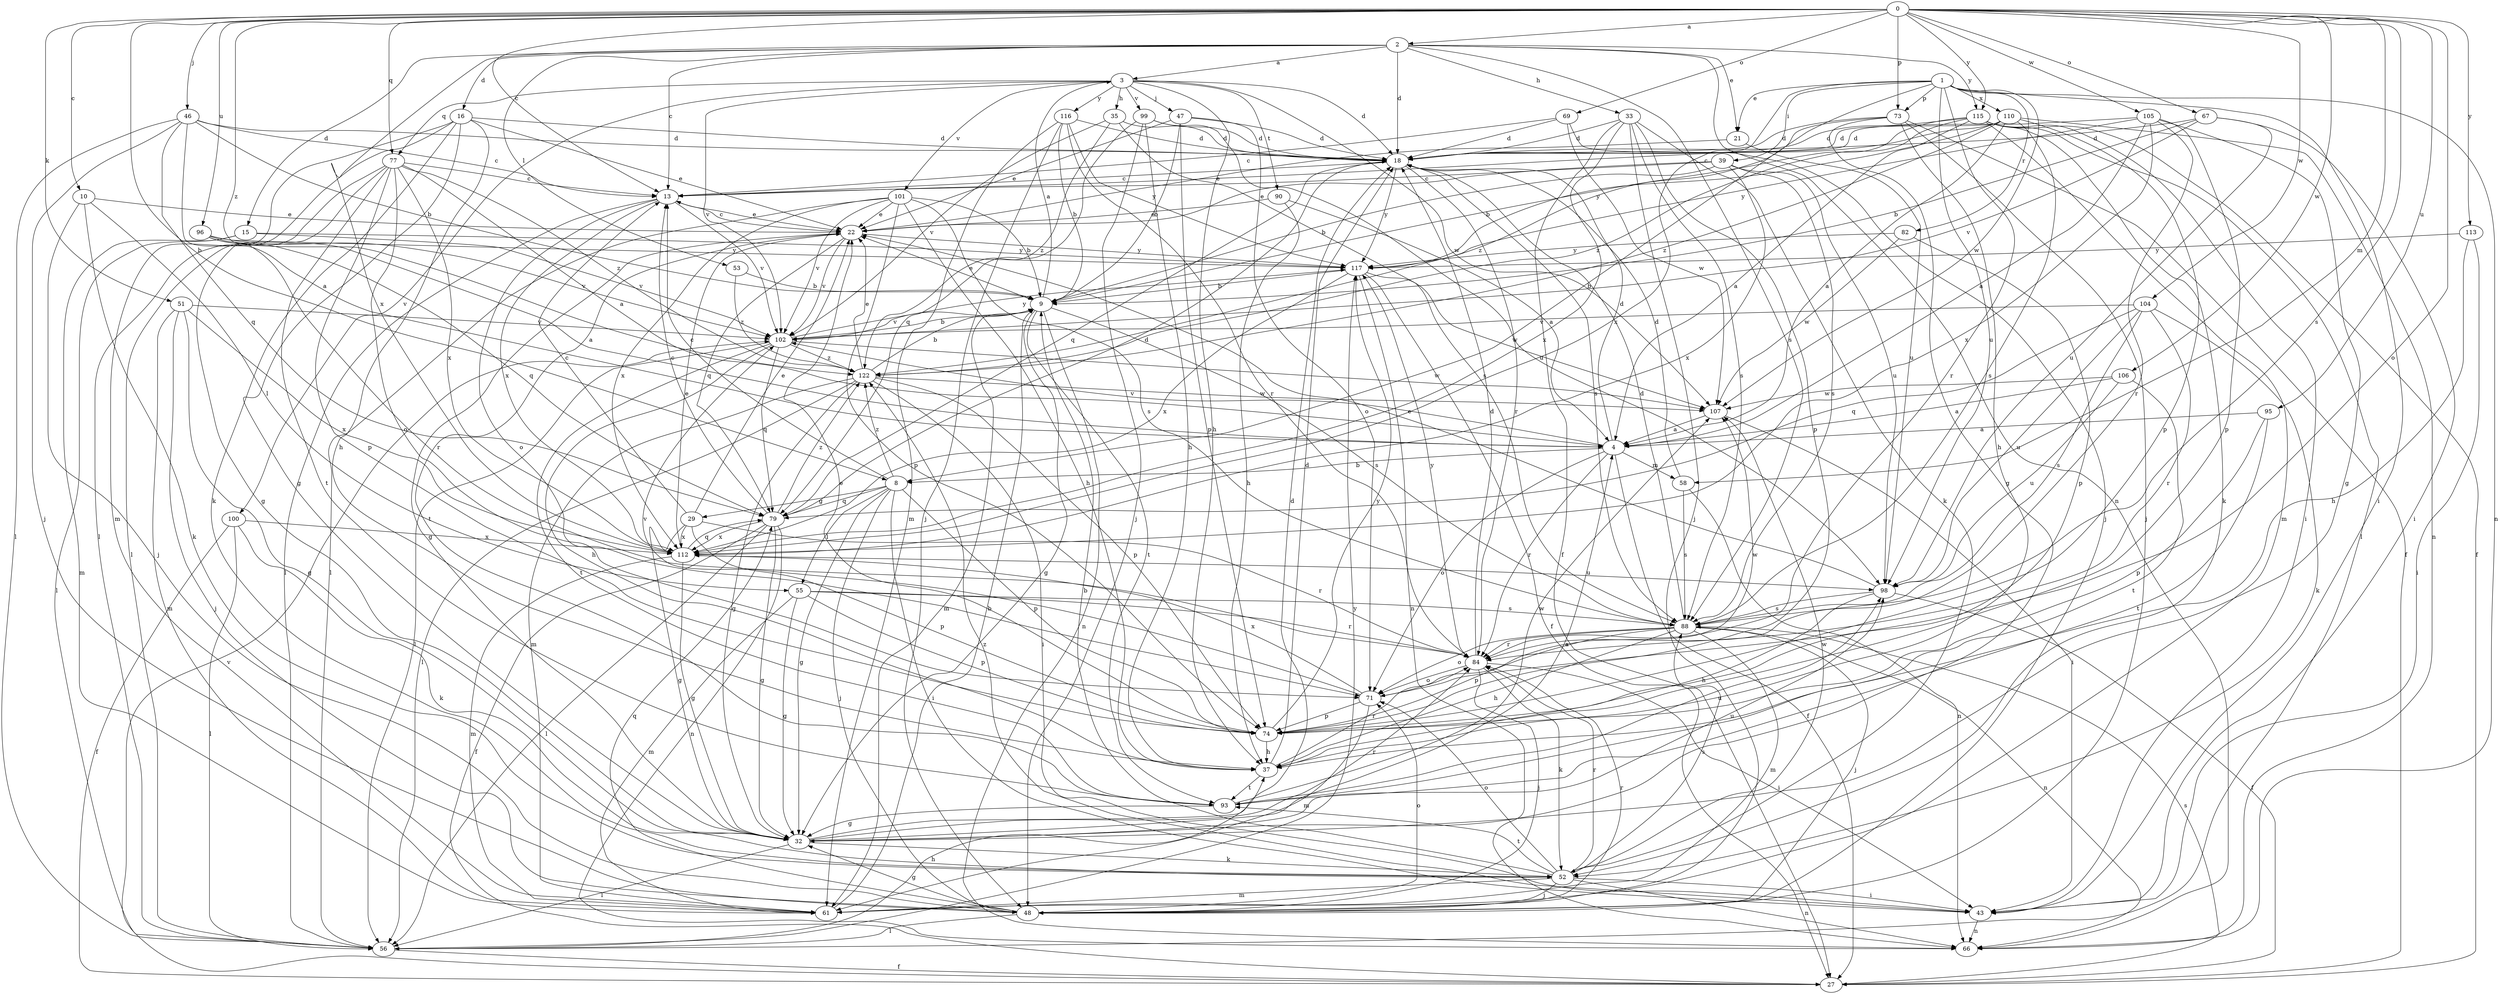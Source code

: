 strict digraph  {
0;
1;
2;
3;
4;
8;
9;
10;
13;
15;
16;
18;
21;
22;
27;
29;
32;
33;
35;
37;
39;
43;
46;
47;
48;
51;
52;
53;
55;
56;
58;
61;
66;
67;
69;
71;
73;
74;
77;
79;
82;
84;
88;
90;
93;
95;
96;
98;
99;
100;
101;
102;
104;
105;
106;
107;
110;
112;
113;
115;
116;
117;
122;
0 -> 2  [label=a];
0 -> 8  [label=b];
0 -> 10  [label=c];
0 -> 13  [label=c];
0 -> 46  [label=j];
0 -> 51  [label=k];
0 -> 58  [label=m];
0 -> 67  [label=o];
0 -> 69  [label=o];
0 -> 71  [label=o];
0 -> 73  [label=p];
0 -> 77  [label=q];
0 -> 88  [label=s];
0 -> 95  [label=u];
0 -> 96  [label=u];
0 -> 104  [label=w];
0 -> 105  [label=w];
0 -> 106  [label=w];
0 -> 113  [label=y];
0 -> 115  [label=y];
0 -> 122  [label=z];
1 -> 8  [label=b];
1 -> 21  [label=e];
1 -> 39  [label=i];
1 -> 43  [label=i];
1 -> 66  [label=n];
1 -> 73  [label=p];
1 -> 82  [label=r];
1 -> 84  [label=r];
1 -> 98  [label=u];
1 -> 107  [label=w];
1 -> 110  [label=x];
1 -> 112  [label=x];
2 -> 3  [label=a];
2 -> 13  [label=c];
2 -> 15  [label=d];
2 -> 16  [label=d];
2 -> 18  [label=d];
2 -> 21  [label=e];
2 -> 33  [label=h];
2 -> 53  [label=l];
2 -> 66  [label=n];
2 -> 88  [label=s];
2 -> 112  [label=x];
2 -> 115  [label=y];
3 -> 18  [label=d];
3 -> 35  [label=h];
3 -> 37  [label=h];
3 -> 47  [label=j];
3 -> 77  [label=q];
3 -> 90  [label=t];
3 -> 99  [label=v];
3 -> 100  [label=v];
3 -> 101  [label=v];
3 -> 102  [label=v];
3 -> 107  [label=w];
3 -> 116  [label=y];
4 -> 8  [label=b];
4 -> 18  [label=d];
4 -> 27  [label=f];
4 -> 58  [label=m];
4 -> 71  [label=o];
4 -> 84  [label=r];
4 -> 102  [label=v];
8 -> 13  [label=c];
8 -> 29  [label=g];
8 -> 32  [label=g];
8 -> 43  [label=i];
8 -> 48  [label=j];
8 -> 55  [label=l];
8 -> 74  [label=p];
8 -> 79  [label=q];
8 -> 122  [label=z];
9 -> 3  [label=a];
9 -> 22  [label=e];
9 -> 32  [label=g];
9 -> 61  [label=m];
9 -> 66  [label=n];
9 -> 88  [label=s];
9 -> 93  [label=t];
9 -> 102  [label=v];
10 -> 22  [label=e];
10 -> 48  [label=j];
10 -> 52  [label=k];
10 -> 55  [label=l];
13 -> 22  [label=e];
13 -> 56  [label=l];
13 -> 71  [label=o];
13 -> 102  [label=v];
13 -> 112  [label=x];
15 -> 56  [label=l];
15 -> 61  [label=m];
15 -> 102  [label=v];
15 -> 117  [label=y];
16 -> 18  [label=d];
16 -> 22  [label=e];
16 -> 32  [label=g];
16 -> 37  [label=h];
16 -> 52  [label=k];
16 -> 56  [label=l];
16 -> 61  [label=m];
18 -> 13  [label=c];
18 -> 79  [label=q];
18 -> 84  [label=r];
18 -> 88  [label=s];
18 -> 117  [label=y];
21 -> 22  [label=e];
21 -> 98  [label=u];
22 -> 13  [label=c];
22 -> 32  [label=g];
22 -> 79  [label=q];
22 -> 93  [label=t];
22 -> 102  [label=v];
22 -> 117  [label=y];
27 -> 88  [label=s];
27 -> 102  [label=v];
29 -> 13  [label=c];
29 -> 22  [label=e];
29 -> 32  [label=g];
29 -> 74  [label=p];
29 -> 84  [label=r];
29 -> 112  [label=x];
32 -> 4  [label=a];
32 -> 18  [label=d];
32 -> 52  [label=k];
32 -> 56  [label=l];
32 -> 84  [label=r];
32 -> 98  [label=u];
33 -> 18  [label=d];
33 -> 27  [label=f];
33 -> 48  [label=j];
33 -> 52  [label=k];
33 -> 74  [label=p];
33 -> 88  [label=s];
33 -> 112  [label=x];
35 -> 18  [label=d];
35 -> 88  [label=s];
35 -> 102  [label=v];
35 -> 122  [label=z];
37 -> 18  [label=d];
37 -> 84  [label=r];
37 -> 93  [label=t];
39 -> 9  [label=b];
39 -> 13  [label=c];
39 -> 22  [label=e];
39 -> 88  [label=s];
39 -> 98  [label=u];
39 -> 112  [label=x];
43 -> 66  [label=n];
43 -> 122  [label=z];
46 -> 4  [label=a];
46 -> 9  [label=b];
46 -> 13  [label=c];
46 -> 18  [label=d];
46 -> 48  [label=j];
46 -> 56  [label=l];
46 -> 79  [label=q];
47 -> 9  [label=b];
47 -> 18  [label=d];
47 -> 22  [label=e];
47 -> 71  [label=o];
47 -> 74  [label=p];
48 -> 32  [label=g];
48 -> 56  [label=l];
48 -> 71  [label=o];
48 -> 79  [label=q];
48 -> 84  [label=r];
51 -> 32  [label=g];
51 -> 48  [label=j];
51 -> 61  [label=m];
51 -> 102  [label=v];
51 -> 112  [label=x];
52 -> 9  [label=b];
52 -> 43  [label=i];
52 -> 48  [label=j];
52 -> 61  [label=m];
52 -> 66  [label=n];
52 -> 71  [label=o];
52 -> 84  [label=r];
52 -> 88  [label=s];
52 -> 93  [label=t];
52 -> 107  [label=w];
53 -> 9  [label=b];
53 -> 122  [label=z];
55 -> 32  [label=g];
55 -> 61  [label=m];
55 -> 74  [label=p];
55 -> 84  [label=r];
55 -> 88  [label=s];
56 -> 27  [label=f];
56 -> 37  [label=h];
56 -> 117  [label=y];
58 -> 18  [label=d];
58 -> 66  [label=n];
58 -> 88  [label=s];
61 -> 9  [label=b];
67 -> 9  [label=b];
67 -> 18  [label=d];
67 -> 43  [label=i];
67 -> 98  [label=u];
67 -> 102  [label=v];
69 -> 13  [label=c];
69 -> 18  [label=d];
69 -> 48  [label=j];
69 -> 107  [label=w];
71 -> 61  [label=m];
71 -> 74  [label=p];
71 -> 102  [label=v];
71 -> 107  [label=w];
71 -> 112  [label=x];
73 -> 18  [label=d];
73 -> 27  [label=f];
73 -> 32  [label=g];
73 -> 37  [label=h];
73 -> 48  [label=j];
73 -> 122  [label=z];
74 -> 22  [label=e];
74 -> 37  [label=h];
74 -> 117  [label=y];
77 -> 4  [label=a];
77 -> 13  [label=c];
77 -> 32  [label=g];
77 -> 56  [label=l];
77 -> 71  [label=o];
77 -> 74  [label=p];
77 -> 93  [label=t];
77 -> 112  [label=x];
77 -> 122  [label=z];
79 -> 13  [label=c];
79 -> 18  [label=d];
79 -> 27  [label=f];
79 -> 32  [label=g];
79 -> 56  [label=l];
79 -> 66  [label=n];
79 -> 112  [label=x];
79 -> 122  [label=z];
82 -> 74  [label=p];
82 -> 107  [label=w];
82 -> 117  [label=y];
84 -> 18  [label=d];
84 -> 43  [label=i];
84 -> 48  [label=j];
84 -> 52  [label=k];
84 -> 71  [label=o];
84 -> 117  [label=y];
88 -> 18  [label=d];
88 -> 37  [label=h];
88 -> 48  [label=j];
88 -> 61  [label=m];
88 -> 66  [label=n];
88 -> 71  [label=o];
88 -> 74  [label=p];
88 -> 84  [label=r];
90 -> 4  [label=a];
90 -> 22  [label=e];
90 -> 37  [label=h];
93 -> 32  [label=g];
93 -> 98  [label=u];
93 -> 107  [label=w];
95 -> 4  [label=a];
95 -> 74  [label=p];
95 -> 93  [label=t];
96 -> 4  [label=a];
96 -> 79  [label=q];
96 -> 84  [label=r];
96 -> 102  [label=v];
96 -> 117  [label=y];
98 -> 22  [label=e];
98 -> 27  [label=f];
98 -> 37  [label=h];
98 -> 88  [label=s];
99 -> 18  [label=d];
99 -> 37  [label=h];
99 -> 48  [label=j];
99 -> 79  [label=q];
99 -> 98  [label=u];
100 -> 27  [label=f];
100 -> 52  [label=k];
100 -> 56  [label=l];
100 -> 112  [label=x];
101 -> 9  [label=b];
101 -> 22  [label=e];
101 -> 37  [label=h];
101 -> 56  [label=l];
101 -> 74  [label=p];
101 -> 88  [label=s];
101 -> 102  [label=v];
101 -> 112  [label=x];
102 -> 9  [label=b];
102 -> 37  [label=h];
102 -> 56  [label=l];
102 -> 79  [label=q];
102 -> 93  [label=t];
102 -> 107  [label=w];
102 -> 117  [label=y];
102 -> 122  [label=z];
104 -> 52  [label=k];
104 -> 79  [label=q];
104 -> 84  [label=r];
104 -> 88  [label=s];
104 -> 98  [label=u];
104 -> 102  [label=v];
105 -> 4  [label=a];
105 -> 18  [label=d];
105 -> 32  [label=g];
105 -> 74  [label=p];
105 -> 84  [label=r];
105 -> 112  [label=x];
105 -> 117  [label=y];
106 -> 4  [label=a];
106 -> 93  [label=t];
106 -> 98  [label=u];
106 -> 107  [label=w];
107 -> 4  [label=a];
107 -> 43  [label=i];
110 -> 4  [label=a];
110 -> 13  [label=c];
110 -> 18  [label=d];
110 -> 66  [label=n];
110 -> 74  [label=p];
110 -> 88  [label=s];
110 -> 117  [label=y];
110 -> 122  [label=z];
112 -> 22  [label=e];
112 -> 32  [label=g];
112 -> 61  [label=m];
112 -> 79  [label=q];
112 -> 98  [label=u];
113 -> 37  [label=h];
113 -> 43  [label=i];
113 -> 117  [label=y];
115 -> 4  [label=a];
115 -> 9  [label=b];
115 -> 18  [label=d];
115 -> 27  [label=f];
115 -> 43  [label=i];
115 -> 52  [label=k];
115 -> 56  [label=l];
115 -> 61  [label=m];
115 -> 122  [label=z];
116 -> 9  [label=b];
116 -> 18  [label=d];
116 -> 48  [label=j];
116 -> 61  [label=m];
116 -> 84  [label=r];
116 -> 117  [label=y];
117 -> 9  [label=b];
117 -> 27  [label=f];
117 -> 66  [label=n];
117 -> 107  [label=w];
117 -> 112  [label=x];
122 -> 9  [label=b];
122 -> 22  [label=e];
122 -> 32  [label=g];
122 -> 43  [label=i];
122 -> 56  [label=l];
122 -> 61  [label=m];
122 -> 74  [label=p];
122 -> 107  [label=w];
}
